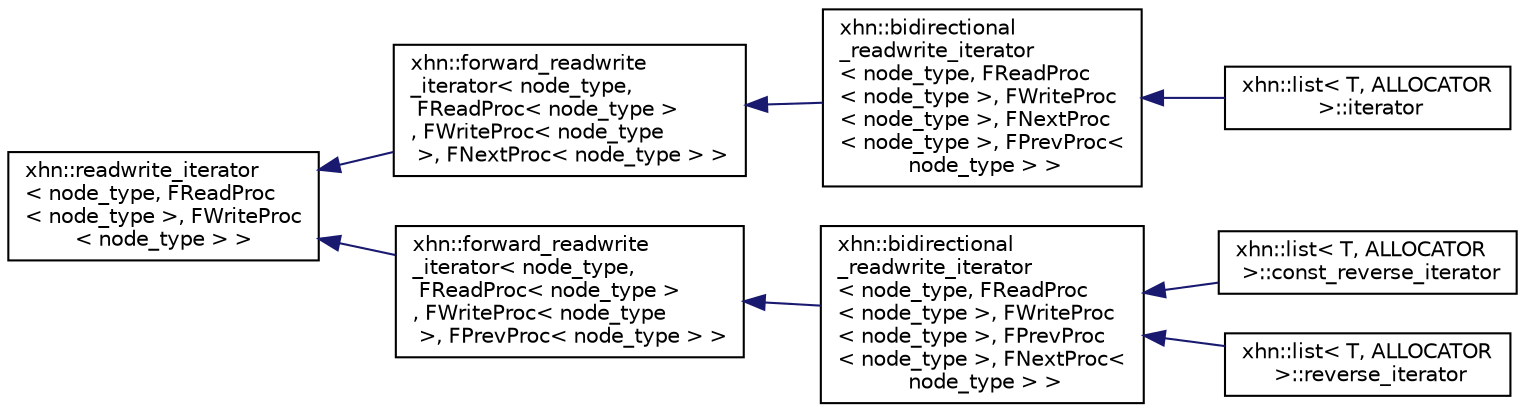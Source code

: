 digraph "Graphical Class Hierarchy"
{
  edge [fontname="Helvetica",fontsize="10",labelfontname="Helvetica",labelfontsize="10"];
  node [fontname="Helvetica",fontsize="10",shape=record];
  rankdir="LR";
  Node1 [label="xhn::readwrite_iterator\l\< node_type, FReadProc\l\< node_type \>, FWriteProc\l\< node_type \> \>",height=0.2,width=0.4,color="black", fillcolor="white", style="filled",URL="$classxhn_1_1readwrite__iterator.html"];
  Node1 -> Node2 [dir="back",color="midnightblue",fontsize="10",style="solid",fontname="Helvetica"];
  Node2 [label="xhn::forward_readwrite\l_iterator\< node_type,\l FReadProc\< node_type \>\l, FWriteProc\< node_type\l \>, FNextProc\< node_type \> \>",height=0.2,width=0.4,color="black", fillcolor="white", style="filled",URL="$classxhn_1_1forward__readwrite__iterator.html"];
  Node2 -> Node3 [dir="back",color="midnightblue",fontsize="10",style="solid",fontname="Helvetica"];
  Node3 [label="xhn::bidirectional\l_readwrite_iterator\l\< node_type, FReadProc\l\< node_type \>, FWriteProc\l\< node_type \>, FNextProc\l\< node_type \>, FPrevProc\<\l node_type \> \>",height=0.2,width=0.4,color="black", fillcolor="white", style="filled",URL="$classxhn_1_1bidirectional__readwrite__iterator.html"];
  Node3 -> Node4 [dir="back",color="midnightblue",fontsize="10",style="solid",fontname="Helvetica"];
  Node4 [label="xhn::list\< T, ALLOCATOR\l \>::iterator",height=0.2,width=0.4,color="black", fillcolor="white", style="filled",URL="$classxhn_1_1list_1_1iterator.html"];
  Node1 -> Node5 [dir="back",color="midnightblue",fontsize="10",style="solid",fontname="Helvetica"];
  Node5 [label="xhn::forward_readwrite\l_iterator\< node_type,\l FReadProc\< node_type \>\l, FWriteProc\< node_type\l \>, FPrevProc\< node_type \> \>",height=0.2,width=0.4,color="black", fillcolor="white", style="filled",URL="$classxhn_1_1forward__readwrite__iterator.html"];
  Node5 -> Node6 [dir="back",color="midnightblue",fontsize="10",style="solid",fontname="Helvetica"];
  Node6 [label="xhn::bidirectional\l_readwrite_iterator\l\< node_type, FReadProc\l\< node_type \>, FWriteProc\l\< node_type \>, FPrevProc\l\< node_type \>, FNextProc\<\l node_type \> \>",height=0.2,width=0.4,color="black", fillcolor="white", style="filled",URL="$classxhn_1_1bidirectional__readwrite__iterator.html"];
  Node6 -> Node7 [dir="back",color="midnightblue",fontsize="10",style="solid",fontname="Helvetica"];
  Node7 [label="xhn::list\< T, ALLOCATOR\l \>::const_reverse_iterator",height=0.2,width=0.4,color="black", fillcolor="white", style="filled",URL="$classxhn_1_1list_1_1const__reverse__iterator.html"];
  Node6 -> Node8 [dir="back",color="midnightblue",fontsize="10",style="solid",fontname="Helvetica"];
  Node8 [label="xhn::list\< T, ALLOCATOR\l \>::reverse_iterator",height=0.2,width=0.4,color="black", fillcolor="white", style="filled",URL="$classxhn_1_1list_1_1reverse__iterator.html"];
}
